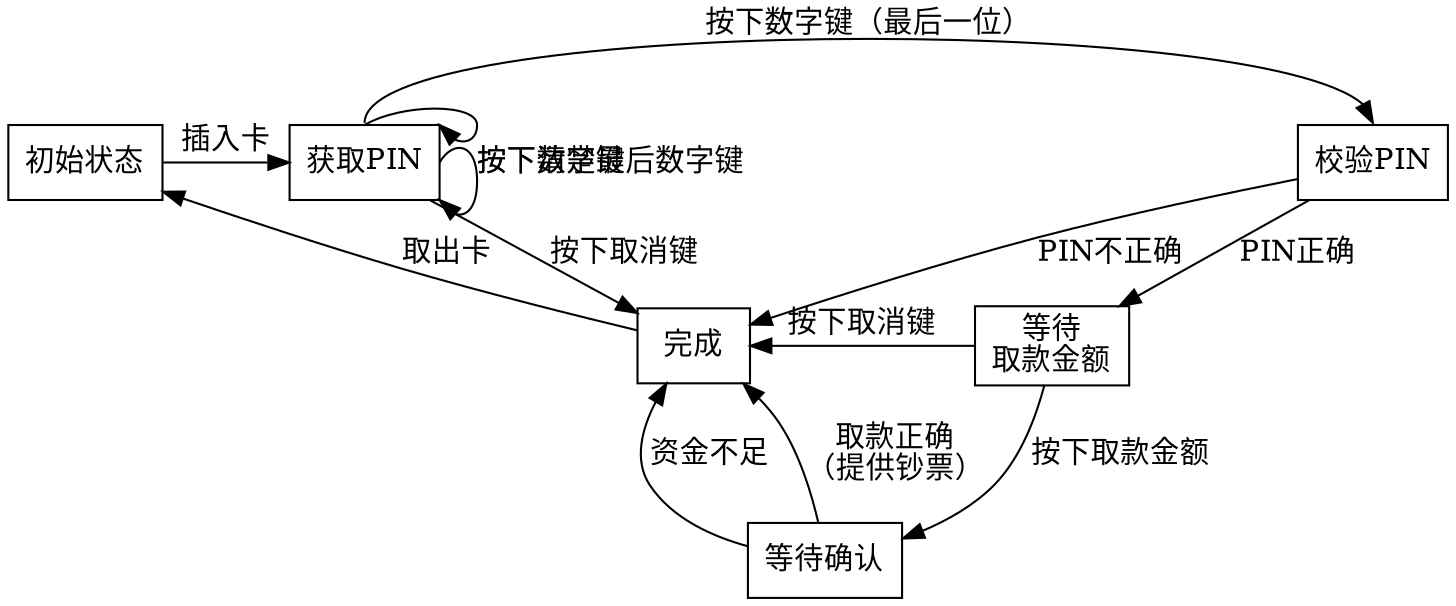 digraph G {
	node [shape=box];
	{
		graph [rank=same, nodesep=0.25, rankdir=LR];
		a		 [label=初始状态];
		b		 [label=获取PIN];
		c		 [label=校验PIN];
	}
	{
		graph [rank=same, nodesep=1.0, rankdir=LR
		];
		d		 [label="等待\n取款金额"];
		f		 [label=完成];
	}
	{
		graph [rank=same];
		e		 [label=等待确认];
	}
	a -> b	 [label=插入卡];
	a -> f	 [dir=back, label=取出卡];
	b:n -> b:ne	 [label=按下数字键, labelangle=25.0];
	b:e -> b:se	 [label=按下清楚最后数字键];
	b:n -> c:n	 [label=按下数字键（最后一位）];
	b -> f	 [label=按下取消键];
	c -> d	 [label=PIN正确];
	c -> f	 [label=PIN不正确];
	d -> e	 [label=按下取款金额];
	e -> f	 [label="取款正确\n（提供钞票）"];
	e -> f	 [label=资金不足];
	f -> d	 [dir=back, label=按下取消键];
}
